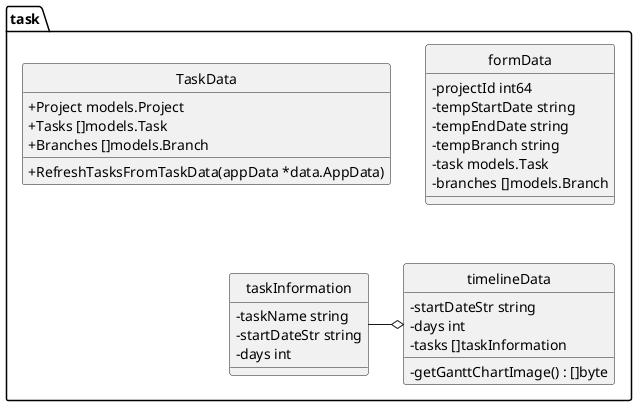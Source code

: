 @startuml
top to bottom direction
skinparam classAttributeIconSize 0
skinparam DefaultFontName Arial
skinparam DefaultFontSize 14
skinparam monochrome true
hide circle

namespace task {
    class TaskData << (S,Aquamarine) >> {
        + Project models.Project
        + Tasks []models.Task
        + Branches []models.Branch

        + RefreshTasksFromTaskData(appData *data.AppData) 

    }
    class formData << (S,Aquamarine) >> {
        - projectId int64
        - tempStartDate string
        - tempEndDate string
        - tempBranch string
        - task models.Task
        - branches []models.Branch

    }
    class taskInformation << (S,Aquamarine) >> {
        - taskName string
        - startDateStr string
        - days int

    }
    class timelineData << (S,Aquamarine) >> {
        - startDateStr string
        - days int
        - tasks []taskInformation

        - getGanttChartImage() : []byte

    }
}

"task.TaskData" -[hidden] "task.formData"
"task.formData" -[hidden]- "task.taskInformation"
"task.formData" -[hidden]- "task.timelineData"
"task.taskInformation" -o "task.timelineData"

@enduml